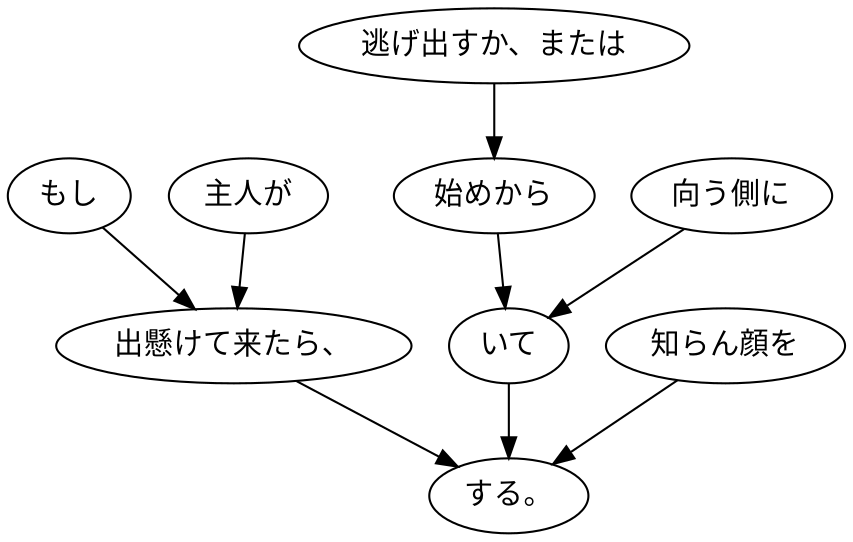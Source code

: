 digraph graph4835 {
	node0 [label="もし"];
	node1 [label="主人が"];
	node2 [label="出懸けて来たら、"];
	node3 [label="逃げ出すか、または"];
	node4 [label="始めから"];
	node5 [label="向う側に"];
	node6 [label="いて"];
	node7 [label="知らん顔を"];
	node8 [label="する。"];
	node0 -> node2;
	node1 -> node2;
	node2 -> node8;
	node3 -> node4;
	node4 -> node6;
	node5 -> node6;
	node6 -> node8;
	node7 -> node8;
}
